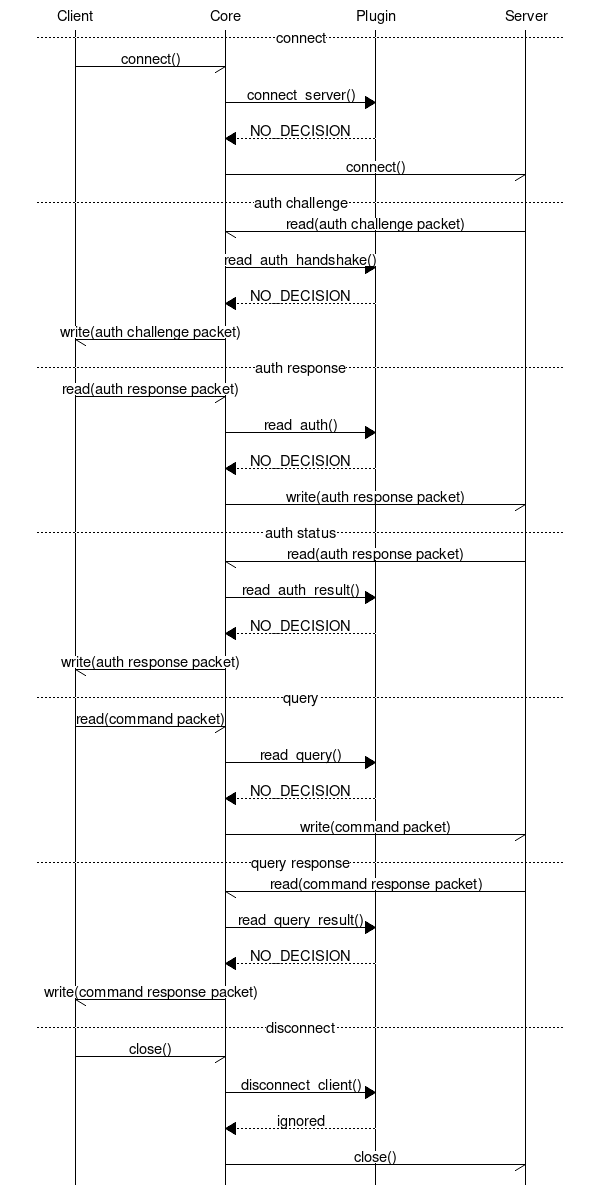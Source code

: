 # 
# mscgen -T png -o lifecycle.png < lifecycle.msc



msc {
	Client, Core, Plugin, Server;

	# Core box Plugin [ label = "MySQL Proxy" ];

	--- [ label = "connect" ];
	Client -> Core [ label = "connect()" ];
	Core => Plugin [ label = "connect_server()" ];
	Core << Plugin [ label = "NO_DECISION" ];
	Core -> Server [ label = "connect()" ];

	--- [ label = "auth challenge" ];
	Server -> Core [ label = "read(auth challenge packet)" ];
	Core => Plugin [ label = "read_auth_handshake()" ];
	Core << Plugin [ label = "NO_DECISION" ];
	Core -> Client [ label = "write(auth challenge packet)" ];
	--- [ label = "auth response" ];
	Client -> Core [ label = "read(auth response packet)" ];
	Core => Plugin [ label = "read_auth()" ];
	Core << Plugin [ label = "NO_DECISION" ];
	Core -> Server [ label = "write(auth response packet)" ];
	--- [ label = "auth status" ];
	Server -> Core [ label = "read(auth response packet)" ];
	Core => Plugin [ label = "read_auth_result()" ];
	Core << Plugin [ label = "NO_DECISION" ];
	Core -> Client [ label = "write(auth response packet)" ];
	--- [ label = "query" ];
	Client -> Core [ label = "read(command packet)" ];
	Core => Plugin [ label = "read_query()" ];
	Core << Plugin [ label = "NO_DECISION" ];
	Core -> Server [ label = "write(command packet)" ];
	--- [ label = "query response" ];
	Server -> Core [ label = "read(command response packet)" ];
	Core => Plugin [ label = "read_query_result()" ];
	Core << Plugin [ label = "NO_DECISION" ];
	Core -> Client [ label = "write(command response packet)" ];

	--- [ label = "disconnect" ];
	Client -> Core [ label = "close()" ];
	Core => Plugin [ label = "disconnect_client()" ];
	Core << Plugin [ label = "ignored" ];
	Core -> Server [ label = "close()" ];
	
}
